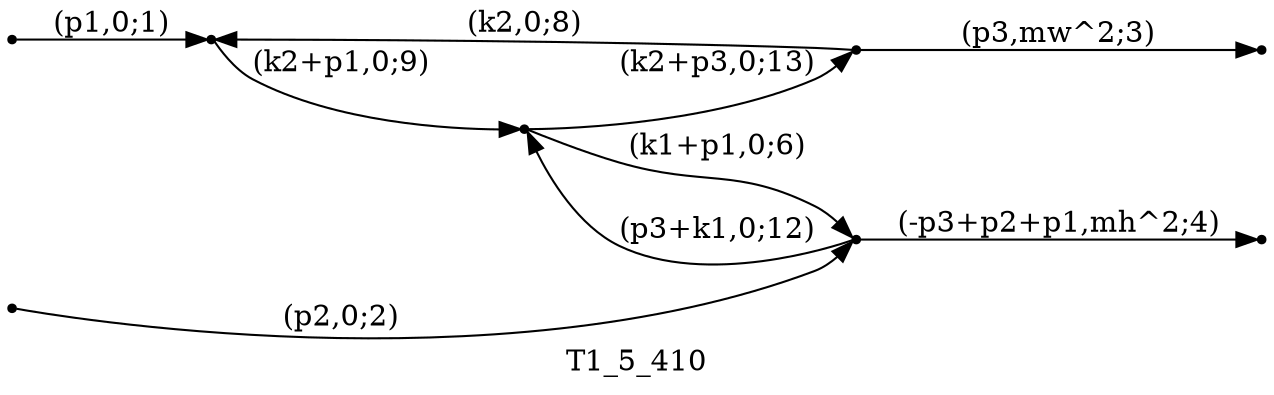digraph T1_5_410 {
  label="T1_5_410";
  rankdir="LR";
  subgraph edges {
    -1 -> 2 [label="(p1,0;1)"];
    -2 -> 3 [label="(p2,0;2)"];
    4 -> -3 [label="(p3,mw^2;3)"];
    3 -> -4 [label="(-p3+p2+p1,mh^2;4)"];
    1 -> 3 [label="(k1+p1,0;6)"];
    4 -> 2 [label="(k2,0;8)"];
    2 -> 1 [label="(k2+p1,0;9)"];
    3 -> 1 [label="(p3+k1,0;12)"];
    1 -> 4 [label="(k2+p3,0;13)"];
  }
  subgraph incoming { rank="source"; -1; -2; }
  subgraph outgoing { rank="sink"; -3; -4; }
-4 [shape=point];
-3 [shape=point];
-2 [shape=point];
-1 [shape=point];
1 [shape=point];
2 [shape=point];
3 [shape=point];
4 [shape=point];
}

